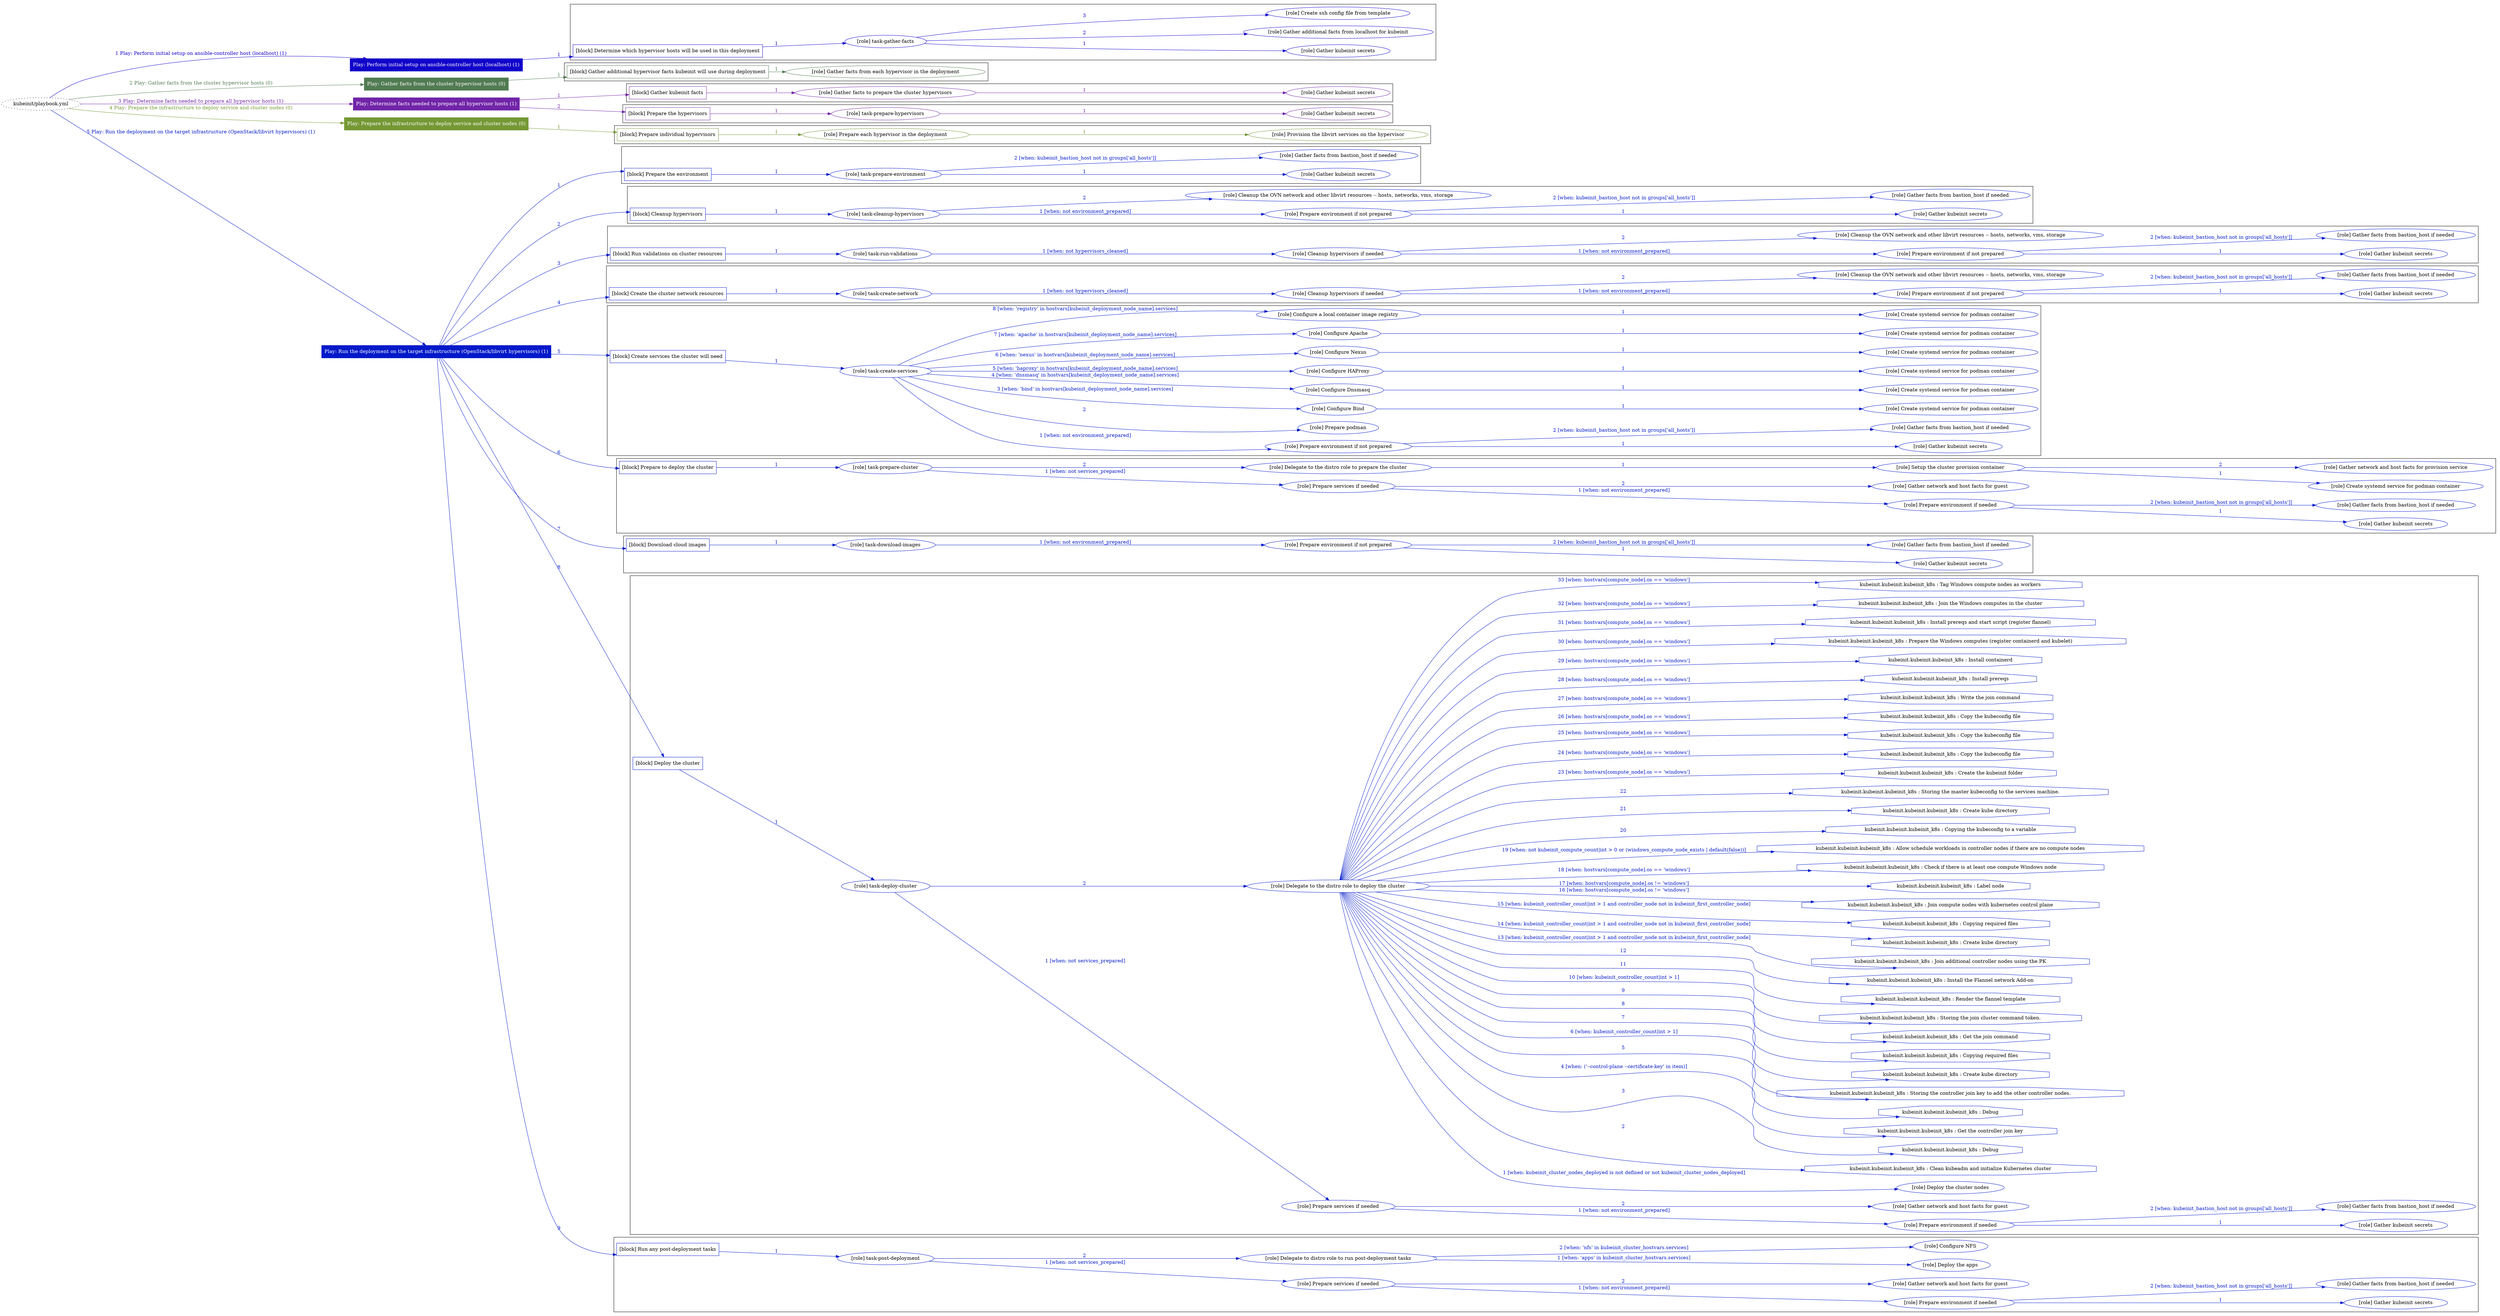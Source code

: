digraph {
	graph [concentrate=true ordering=in rankdir=LR ratio=fill]
	edge [esep=5 sep=10]
	"kubeinit/playbook.yml" [URL="/home/runner/work/kubeinit/kubeinit/kubeinit/playbook.yml" id=playbook_c9ab786f style=dotted]
	"kubeinit/playbook.yml" -> play_e5d59f1e [label="1 Play: Perform initial setup on ansible-controller host (localhost) (1)" color="#1102ca" fontcolor="#1102ca" id=edge_play_e5d59f1e labeltooltip="1 Play: Perform initial setup on ansible-controller host (localhost) (1)" tooltip="1 Play: Perform initial setup on ansible-controller host (localhost) (1)"]
	subgraph "Play: Perform initial setup on ansible-controller host (localhost) (1)" {
		play_e5d59f1e [label="Play: Perform initial setup on ansible-controller host (localhost) (1)" URL="/home/runner/work/kubeinit/kubeinit/kubeinit/playbook.yml" color="#1102ca" fontcolor="#ffffff" id=play_e5d59f1e shape=box style=filled tooltip=localhost]
		play_e5d59f1e -> block_70d83907 [label=1 color="#1102ca" fontcolor="#1102ca" id=edge_block_70d83907 labeltooltip=1 tooltip=1]
		subgraph cluster_block_70d83907 {
			block_70d83907 [label="[block] Determine which hypervisor hosts will be used in this deployment" URL="/home/runner/work/kubeinit/kubeinit/kubeinit/playbook.yml" color="#1102ca" id=block_70d83907 labeltooltip="Determine which hypervisor hosts will be used in this deployment" shape=box tooltip="Determine which hypervisor hosts will be used in this deployment"]
			block_70d83907 -> role_c7ebda59 [label="1 " color="#1102ca" fontcolor="#1102ca" id=edge_role_c7ebda59 labeltooltip="1 " tooltip="1 "]
			subgraph "task-gather-facts" {
				role_c7ebda59 [label="[role] task-gather-facts" URL="/home/runner/work/kubeinit/kubeinit/kubeinit/playbook.yml" color="#1102ca" id=role_c7ebda59 tooltip="task-gather-facts"]
				role_c7ebda59 -> role_99ec28c0 [label="1 " color="#1102ca" fontcolor="#1102ca" id=edge_role_99ec28c0 labeltooltip="1 " tooltip="1 "]
				subgraph "Gather kubeinit secrets" {
					role_99ec28c0 [label="[role] Gather kubeinit secrets" URL="/home/runner/.ansible/collections/ansible_collections/kubeinit/kubeinit/roles/kubeinit_prepare/tasks/build_hypervisors_group.yml" color="#1102ca" id=role_99ec28c0 tooltip="Gather kubeinit secrets"]
				}
				role_c7ebda59 -> role_ec4af9d2 [label="2 " color="#1102ca" fontcolor="#1102ca" id=edge_role_ec4af9d2 labeltooltip="2 " tooltip="2 "]
				subgraph "Gather additional facts from localhost for kubeinit" {
					role_ec4af9d2 [label="[role] Gather additional facts from localhost for kubeinit" URL="/home/runner/.ansible/collections/ansible_collections/kubeinit/kubeinit/roles/kubeinit_prepare/tasks/build_hypervisors_group.yml" color="#1102ca" id=role_ec4af9d2 tooltip="Gather additional facts from localhost for kubeinit"]
				}
				role_c7ebda59 -> role_9aa45957 [label="3 " color="#1102ca" fontcolor="#1102ca" id=edge_role_9aa45957 labeltooltip="3 " tooltip="3 "]
				subgraph "Create ssh config file from template" {
					role_9aa45957 [label="[role] Create ssh config file from template" URL="/home/runner/.ansible/collections/ansible_collections/kubeinit/kubeinit/roles/kubeinit_prepare/tasks/build_hypervisors_group.yml" color="#1102ca" id=role_9aa45957 tooltip="Create ssh config file from template"]
				}
			}
		}
	}
	"kubeinit/playbook.yml" -> play_7349432f [label="2 Play: Gather facts from the cluster hypervisor hosts (0)" color="#517b52" fontcolor="#517b52" id=edge_play_7349432f labeltooltip="2 Play: Gather facts from the cluster hypervisor hosts (0)" tooltip="2 Play: Gather facts from the cluster hypervisor hosts (0)"]
	subgraph "Play: Gather facts from the cluster hypervisor hosts (0)" {
		play_7349432f [label="Play: Gather facts from the cluster hypervisor hosts (0)" URL="/home/runner/work/kubeinit/kubeinit/kubeinit/playbook.yml" color="#517b52" fontcolor="#ffffff" id=play_7349432f shape=box style=filled tooltip="Play: Gather facts from the cluster hypervisor hosts (0)"]
		play_7349432f -> block_10feb436 [label=1 color="#517b52" fontcolor="#517b52" id=edge_block_10feb436 labeltooltip=1 tooltip=1]
		subgraph cluster_block_10feb436 {
			block_10feb436 [label="[block] Gather additional hypervisor facts kubeinit will use during deployment" URL="/home/runner/work/kubeinit/kubeinit/kubeinit/playbook.yml" color="#517b52" id=block_10feb436 labeltooltip="Gather additional hypervisor facts kubeinit will use during deployment" shape=box tooltip="Gather additional hypervisor facts kubeinit will use during deployment"]
			block_10feb436 -> role_37d786c0 [label="1 " color="#517b52" fontcolor="#517b52" id=edge_role_37d786c0 labeltooltip="1 " tooltip="1 "]
			subgraph "Gather facts from each hypervisor in the deployment" {
				role_37d786c0 [label="[role] Gather facts from each hypervisor in the deployment" URL="/home/runner/work/kubeinit/kubeinit/kubeinit/playbook.yml" color="#517b52" id=role_37d786c0 tooltip="Gather facts from each hypervisor in the deployment"]
			}
		}
	}
	"kubeinit/playbook.yml" -> play_96fd54d0 [label="3 Play: Determine facts needed to prepare all hypervisor hosts (1)" color="#7124a8" fontcolor="#7124a8" id=edge_play_96fd54d0 labeltooltip="3 Play: Determine facts needed to prepare all hypervisor hosts (1)" tooltip="3 Play: Determine facts needed to prepare all hypervisor hosts (1)"]
	subgraph "Play: Determine facts needed to prepare all hypervisor hosts (1)" {
		play_96fd54d0 [label="Play: Determine facts needed to prepare all hypervisor hosts (1)" URL="/home/runner/work/kubeinit/kubeinit/kubeinit/playbook.yml" color="#7124a8" fontcolor="#ffffff" id=play_96fd54d0 shape=box style=filled tooltip=localhost]
		play_96fd54d0 -> block_fbb15f28 [label=1 color="#7124a8" fontcolor="#7124a8" id=edge_block_fbb15f28 labeltooltip=1 tooltip=1]
		subgraph cluster_block_fbb15f28 {
			block_fbb15f28 [label="[block] Gather kubeinit facts" URL="/home/runner/work/kubeinit/kubeinit/kubeinit/playbook.yml" color="#7124a8" id=block_fbb15f28 labeltooltip="Gather kubeinit facts" shape=box tooltip="Gather kubeinit facts"]
			block_fbb15f28 -> role_1e0798bc [label="1 " color="#7124a8" fontcolor="#7124a8" id=edge_role_1e0798bc labeltooltip="1 " tooltip="1 "]
			subgraph "Gather facts to prepare the cluster hypervisors" {
				role_1e0798bc [label="[role] Gather facts to prepare the cluster hypervisors" URL="/home/runner/work/kubeinit/kubeinit/kubeinit/playbook.yml" color="#7124a8" id=role_1e0798bc tooltip="Gather facts to prepare the cluster hypervisors"]
				role_1e0798bc -> role_a492aeb0 [label="1 " color="#7124a8" fontcolor="#7124a8" id=edge_role_a492aeb0 labeltooltip="1 " tooltip="1 "]
				subgraph "Gather kubeinit secrets" {
					role_a492aeb0 [label="[role] Gather kubeinit secrets" URL="/home/runner/.ansible/collections/ansible_collections/kubeinit/kubeinit/roles/kubeinit_prepare/tasks/gather_kubeinit_facts.yml" color="#7124a8" id=role_a492aeb0 tooltip="Gather kubeinit secrets"]
				}
			}
		}
		play_96fd54d0 -> block_5791e5a3 [label=2 color="#7124a8" fontcolor="#7124a8" id=edge_block_5791e5a3 labeltooltip=2 tooltip=2]
		subgraph cluster_block_5791e5a3 {
			block_5791e5a3 [label="[block] Prepare the hypervisors" URL="/home/runner/work/kubeinit/kubeinit/kubeinit/playbook.yml" color="#7124a8" id=block_5791e5a3 labeltooltip="Prepare the hypervisors" shape=box tooltip="Prepare the hypervisors"]
			block_5791e5a3 -> role_b9fba686 [label="1 " color="#7124a8" fontcolor="#7124a8" id=edge_role_b9fba686 labeltooltip="1 " tooltip="1 "]
			subgraph "task-prepare-hypervisors" {
				role_b9fba686 [label="[role] task-prepare-hypervisors" URL="/home/runner/work/kubeinit/kubeinit/kubeinit/playbook.yml" color="#7124a8" id=role_b9fba686 tooltip="task-prepare-hypervisors"]
				role_b9fba686 -> role_416d07a9 [label="1 " color="#7124a8" fontcolor="#7124a8" id=edge_role_416d07a9 labeltooltip="1 " tooltip="1 "]
				subgraph "Gather kubeinit secrets" {
					role_416d07a9 [label="[role] Gather kubeinit secrets" URL="/home/runner/.ansible/collections/ansible_collections/kubeinit/kubeinit/roles/kubeinit_prepare/tasks/gather_kubeinit_facts.yml" color="#7124a8" id=role_416d07a9 tooltip="Gather kubeinit secrets"]
				}
			}
		}
	}
	"kubeinit/playbook.yml" -> play_929a1c4c [label="4 Play: Prepare the infrastructure to deploy service and cluster nodes (0)" color="#749834" fontcolor="#749834" id=edge_play_929a1c4c labeltooltip="4 Play: Prepare the infrastructure to deploy service and cluster nodes (0)" tooltip="4 Play: Prepare the infrastructure to deploy service and cluster nodes (0)"]
	subgraph "Play: Prepare the infrastructure to deploy service and cluster nodes (0)" {
		play_929a1c4c [label="Play: Prepare the infrastructure to deploy service and cluster nodes (0)" URL="/home/runner/work/kubeinit/kubeinit/kubeinit/playbook.yml" color="#749834" fontcolor="#ffffff" id=play_929a1c4c shape=box style=filled tooltip="Play: Prepare the infrastructure to deploy service and cluster nodes (0)"]
		play_929a1c4c -> block_10bc3af6 [label=1 color="#749834" fontcolor="#749834" id=edge_block_10bc3af6 labeltooltip=1 tooltip=1]
		subgraph cluster_block_10bc3af6 {
			block_10bc3af6 [label="[block] Prepare individual hypervisors" URL="/home/runner/work/kubeinit/kubeinit/kubeinit/playbook.yml" color="#749834" id=block_10bc3af6 labeltooltip="Prepare individual hypervisors" shape=box tooltip="Prepare individual hypervisors"]
			block_10bc3af6 -> role_34144b2f [label="1 " color="#749834" fontcolor="#749834" id=edge_role_34144b2f labeltooltip="1 " tooltip="1 "]
			subgraph "Prepare each hypervisor in the deployment" {
				role_34144b2f [label="[role] Prepare each hypervisor in the deployment" URL="/home/runner/work/kubeinit/kubeinit/kubeinit/playbook.yml" color="#749834" id=role_34144b2f tooltip="Prepare each hypervisor in the deployment"]
				role_34144b2f -> role_f82ab4da [label="1 " color="#749834" fontcolor="#749834" id=edge_role_f82ab4da labeltooltip="1 " tooltip="1 "]
				subgraph "Provision the libvirt services on the hypervisor" {
					role_f82ab4da [label="[role] Provision the libvirt services on the hypervisor" URL="/home/runner/.ansible/collections/ansible_collections/kubeinit/kubeinit/roles/kubeinit_prepare/tasks/prepare_hypervisor.yml" color="#749834" id=role_f82ab4da tooltip="Provision the libvirt services on the hypervisor"]
				}
			}
		}
	}
	"kubeinit/playbook.yml" -> play_df456c62 [label="5 Play: Run the deployment on the target infrastructure (OpenStack/libvirt hypervisors) (1)" color="#0219ca" fontcolor="#0219ca" id=edge_play_df456c62 labeltooltip="5 Play: Run the deployment on the target infrastructure (OpenStack/libvirt hypervisors) (1)" tooltip="5 Play: Run the deployment on the target infrastructure (OpenStack/libvirt hypervisors) (1)"]
	subgraph "Play: Run the deployment on the target infrastructure (OpenStack/libvirt hypervisors) (1)" {
		play_df456c62 [label="Play: Run the deployment on the target infrastructure (OpenStack/libvirt hypervisors) (1)" URL="/home/runner/work/kubeinit/kubeinit/kubeinit/playbook.yml" color="#0219ca" fontcolor="#ffffff" id=play_df456c62 shape=box style=filled tooltip=localhost]
		play_df456c62 -> block_fbdad298 [label=1 color="#0219ca" fontcolor="#0219ca" id=edge_block_fbdad298 labeltooltip=1 tooltip=1]
		subgraph cluster_block_fbdad298 {
			block_fbdad298 [label="[block] Prepare the environment" URL="/home/runner/work/kubeinit/kubeinit/kubeinit/playbook.yml" color="#0219ca" id=block_fbdad298 labeltooltip="Prepare the environment" shape=box tooltip="Prepare the environment"]
			block_fbdad298 -> role_d03abe03 [label="1 " color="#0219ca" fontcolor="#0219ca" id=edge_role_d03abe03 labeltooltip="1 " tooltip="1 "]
			subgraph "task-prepare-environment" {
				role_d03abe03 [label="[role] task-prepare-environment" URL="/home/runner/work/kubeinit/kubeinit/kubeinit/playbook.yml" color="#0219ca" id=role_d03abe03 tooltip="task-prepare-environment"]
				role_d03abe03 -> role_805756b3 [label="1 " color="#0219ca" fontcolor="#0219ca" id=edge_role_805756b3 labeltooltip="1 " tooltip="1 "]
				subgraph "Gather kubeinit secrets" {
					role_805756b3 [label="[role] Gather kubeinit secrets" URL="/home/runner/.ansible/collections/ansible_collections/kubeinit/kubeinit/roles/kubeinit_prepare/tasks/gather_kubeinit_facts.yml" color="#0219ca" id=role_805756b3 tooltip="Gather kubeinit secrets"]
				}
				role_d03abe03 -> role_87e7e74c [label="2 [when: kubeinit_bastion_host not in groups['all_hosts']]" color="#0219ca" fontcolor="#0219ca" id=edge_role_87e7e74c labeltooltip="2 [when: kubeinit_bastion_host not in groups['all_hosts']]" tooltip="2 [when: kubeinit_bastion_host not in groups['all_hosts']]"]
				subgraph "Gather facts from bastion_host if needed" {
					role_87e7e74c [label="[role] Gather facts from bastion_host if needed" URL="/home/runner/.ansible/collections/ansible_collections/kubeinit/kubeinit/roles/kubeinit_prepare/tasks/main.yml" color="#0219ca" id=role_87e7e74c tooltip="Gather facts from bastion_host if needed"]
				}
			}
		}
		play_df456c62 -> block_b7faf27b [label=2 color="#0219ca" fontcolor="#0219ca" id=edge_block_b7faf27b labeltooltip=2 tooltip=2]
		subgraph cluster_block_b7faf27b {
			block_b7faf27b [label="[block] Cleanup hypervisors" URL="/home/runner/work/kubeinit/kubeinit/kubeinit/playbook.yml" color="#0219ca" id=block_b7faf27b labeltooltip="Cleanup hypervisors" shape=box tooltip="Cleanup hypervisors"]
			block_b7faf27b -> role_1da23d1e [label="1 " color="#0219ca" fontcolor="#0219ca" id=edge_role_1da23d1e labeltooltip="1 " tooltip="1 "]
			subgraph "task-cleanup-hypervisors" {
				role_1da23d1e [label="[role] task-cleanup-hypervisors" URL="/home/runner/work/kubeinit/kubeinit/kubeinit/playbook.yml" color="#0219ca" id=role_1da23d1e tooltip="task-cleanup-hypervisors"]
				role_1da23d1e -> role_43e90c4e [label="1 [when: not environment_prepared]" color="#0219ca" fontcolor="#0219ca" id=edge_role_43e90c4e labeltooltip="1 [when: not environment_prepared]" tooltip="1 [when: not environment_prepared]"]
				subgraph "Prepare environment if not prepared" {
					role_43e90c4e [label="[role] Prepare environment if not prepared" URL="/home/runner/.ansible/collections/ansible_collections/kubeinit/kubeinit/roles/kubeinit_libvirt/tasks/cleanup_hypervisors.yml" color="#0219ca" id=role_43e90c4e tooltip="Prepare environment if not prepared"]
					role_43e90c4e -> role_957fc403 [label="1 " color="#0219ca" fontcolor="#0219ca" id=edge_role_957fc403 labeltooltip="1 " tooltip="1 "]
					subgraph "Gather kubeinit secrets" {
						role_957fc403 [label="[role] Gather kubeinit secrets" URL="/home/runner/.ansible/collections/ansible_collections/kubeinit/kubeinit/roles/kubeinit_prepare/tasks/gather_kubeinit_facts.yml" color="#0219ca" id=role_957fc403 tooltip="Gather kubeinit secrets"]
					}
					role_43e90c4e -> role_d2277524 [label="2 [when: kubeinit_bastion_host not in groups['all_hosts']]" color="#0219ca" fontcolor="#0219ca" id=edge_role_d2277524 labeltooltip="2 [when: kubeinit_bastion_host not in groups['all_hosts']]" tooltip="2 [when: kubeinit_bastion_host not in groups['all_hosts']]"]
					subgraph "Gather facts from bastion_host if needed" {
						role_d2277524 [label="[role] Gather facts from bastion_host if needed" URL="/home/runner/.ansible/collections/ansible_collections/kubeinit/kubeinit/roles/kubeinit_prepare/tasks/main.yml" color="#0219ca" id=role_d2277524 tooltip="Gather facts from bastion_host if needed"]
					}
				}
				role_1da23d1e -> role_7a5298a4 [label="2 " color="#0219ca" fontcolor="#0219ca" id=edge_role_7a5298a4 labeltooltip="2 " tooltip="2 "]
				subgraph "Cleanup the OVN network and other libvirt resources -- hosts, networks, vms, storage" {
					role_7a5298a4 [label="[role] Cleanup the OVN network and other libvirt resources -- hosts, networks, vms, storage" URL="/home/runner/.ansible/collections/ansible_collections/kubeinit/kubeinit/roles/kubeinit_libvirt/tasks/cleanup_hypervisors.yml" color="#0219ca" id=role_7a5298a4 tooltip="Cleanup the OVN network and other libvirt resources -- hosts, networks, vms, storage"]
				}
			}
		}
		play_df456c62 -> block_7c7988ba [label=3 color="#0219ca" fontcolor="#0219ca" id=edge_block_7c7988ba labeltooltip=3 tooltip=3]
		subgraph cluster_block_7c7988ba {
			block_7c7988ba [label="[block] Run validations on cluster resources" URL="/home/runner/work/kubeinit/kubeinit/kubeinit/playbook.yml" color="#0219ca" id=block_7c7988ba labeltooltip="Run validations on cluster resources" shape=box tooltip="Run validations on cluster resources"]
			block_7c7988ba -> role_3f835d7d [label="1 " color="#0219ca" fontcolor="#0219ca" id=edge_role_3f835d7d labeltooltip="1 " tooltip="1 "]
			subgraph "task-run-validations" {
				role_3f835d7d [label="[role] task-run-validations" URL="/home/runner/work/kubeinit/kubeinit/kubeinit/playbook.yml" color="#0219ca" id=role_3f835d7d tooltip="task-run-validations"]
				role_3f835d7d -> role_eefca83c [label="1 [when: not hypervisors_cleaned]" color="#0219ca" fontcolor="#0219ca" id=edge_role_eefca83c labeltooltip="1 [when: not hypervisors_cleaned]" tooltip="1 [when: not hypervisors_cleaned]"]
				subgraph "Cleanup hypervisors if needed" {
					role_eefca83c [label="[role] Cleanup hypervisors if needed" URL="/home/runner/.ansible/collections/ansible_collections/kubeinit/kubeinit/roles/kubeinit_validations/tasks/main.yml" color="#0219ca" id=role_eefca83c tooltip="Cleanup hypervisors if needed"]
					role_eefca83c -> role_fac671b6 [label="1 [when: not environment_prepared]" color="#0219ca" fontcolor="#0219ca" id=edge_role_fac671b6 labeltooltip="1 [when: not environment_prepared]" tooltip="1 [when: not environment_prepared]"]
					subgraph "Prepare environment if not prepared" {
						role_fac671b6 [label="[role] Prepare environment if not prepared" URL="/home/runner/.ansible/collections/ansible_collections/kubeinit/kubeinit/roles/kubeinit_libvirt/tasks/cleanup_hypervisors.yml" color="#0219ca" id=role_fac671b6 tooltip="Prepare environment if not prepared"]
						role_fac671b6 -> role_b1a9a521 [label="1 " color="#0219ca" fontcolor="#0219ca" id=edge_role_b1a9a521 labeltooltip="1 " tooltip="1 "]
						subgraph "Gather kubeinit secrets" {
							role_b1a9a521 [label="[role] Gather kubeinit secrets" URL="/home/runner/.ansible/collections/ansible_collections/kubeinit/kubeinit/roles/kubeinit_prepare/tasks/gather_kubeinit_facts.yml" color="#0219ca" id=role_b1a9a521 tooltip="Gather kubeinit secrets"]
						}
						role_fac671b6 -> role_55afaf01 [label="2 [when: kubeinit_bastion_host not in groups['all_hosts']]" color="#0219ca" fontcolor="#0219ca" id=edge_role_55afaf01 labeltooltip="2 [when: kubeinit_bastion_host not in groups['all_hosts']]" tooltip="2 [when: kubeinit_bastion_host not in groups['all_hosts']]"]
						subgraph "Gather facts from bastion_host if needed" {
							role_55afaf01 [label="[role] Gather facts from bastion_host if needed" URL="/home/runner/.ansible/collections/ansible_collections/kubeinit/kubeinit/roles/kubeinit_prepare/tasks/main.yml" color="#0219ca" id=role_55afaf01 tooltip="Gather facts from bastion_host if needed"]
						}
					}
					role_eefca83c -> role_6472e43c [label="2 " color="#0219ca" fontcolor="#0219ca" id=edge_role_6472e43c labeltooltip="2 " tooltip="2 "]
					subgraph "Cleanup the OVN network and other libvirt resources -- hosts, networks, vms, storage" {
						role_6472e43c [label="[role] Cleanup the OVN network and other libvirt resources -- hosts, networks, vms, storage" URL="/home/runner/.ansible/collections/ansible_collections/kubeinit/kubeinit/roles/kubeinit_libvirt/tasks/cleanup_hypervisors.yml" color="#0219ca" id=role_6472e43c tooltip="Cleanup the OVN network and other libvirt resources -- hosts, networks, vms, storage"]
					}
				}
			}
		}
		play_df456c62 -> block_02b275ee [label=4 color="#0219ca" fontcolor="#0219ca" id=edge_block_02b275ee labeltooltip=4 tooltip=4]
		subgraph cluster_block_02b275ee {
			block_02b275ee [label="[block] Create the cluster network resources" URL="/home/runner/work/kubeinit/kubeinit/kubeinit/playbook.yml" color="#0219ca" id=block_02b275ee labeltooltip="Create the cluster network resources" shape=box tooltip="Create the cluster network resources"]
			block_02b275ee -> role_5f93349d [label="1 " color="#0219ca" fontcolor="#0219ca" id=edge_role_5f93349d labeltooltip="1 " tooltip="1 "]
			subgraph "task-create-network" {
				role_5f93349d [label="[role] task-create-network" URL="/home/runner/work/kubeinit/kubeinit/kubeinit/playbook.yml" color="#0219ca" id=role_5f93349d tooltip="task-create-network"]
				role_5f93349d -> role_6b514d18 [label="1 [when: not hypervisors_cleaned]" color="#0219ca" fontcolor="#0219ca" id=edge_role_6b514d18 labeltooltip="1 [when: not hypervisors_cleaned]" tooltip="1 [when: not hypervisors_cleaned]"]
				subgraph "Cleanup hypervisors if needed" {
					role_6b514d18 [label="[role] Cleanup hypervisors if needed" URL="/home/runner/.ansible/collections/ansible_collections/kubeinit/kubeinit/roles/kubeinit_libvirt/tasks/create_network.yml" color="#0219ca" id=role_6b514d18 tooltip="Cleanup hypervisors if needed"]
					role_6b514d18 -> role_2242ea83 [label="1 [when: not environment_prepared]" color="#0219ca" fontcolor="#0219ca" id=edge_role_2242ea83 labeltooltip="1 [when: not environment_prepared]" tooltip="1 [when: not environment_prepared]"]
					subgraph "Prepare environment if not prepared" {
						role_2242ea83 [label="[role] Prepare environment if not prepared" URL="/home/runner/.ansible/collections/ansible_collections/kubeinit/kubeinit/roles/kubeinit_libvirt/tasks/cleanup_hypervisors.yml" color="#0219ca" id=role_2242ea83 tooltip="Prepare environment if not prepared"]
						role_2242ea83 -> role_0f23b662 [label="1 " color="#0219ca" fontcolor="#0219ca" id=edge_role_0f23b662 labeltooltip="1 " tooltip="1 "]
						subgraph "Gather kubeinit secrets" {
							role_0f23b662 [label="[role] Gather kubeinit secrets" URL="/home/runner/.ansible/collections/ansible_collections/kubeinit/kubeinit/roles/kubeinit_prepare/tasks/gather_kubeinit_facts.yml" color="#0219ca" id=role_0f23b662 tooltip="Gather kubeinit secrets"]
						}
						role_2242ea83 -> role_71cd1615 [label="2 [when: kubeinit_bastion_host not in groups['all_hosts']]" color="#0219ca" fontcolor="#0219ca" id=edge_role_71cd1615 labeltooltip="2 [when: kubeinit_bastion_host not in groups['all_hosts']]" tooltip="2 [when: kubeinit_bastion_host not in groups['all_hosts']]"]
						subgraph "Gather facts from bastion_host if needed" {
							role_71cd1615 [label="[role] Gather facts from bastion_host if needed" URL="/home/runner/.ansible/collections/ansible_collections/kubeinit/kubeinit/roles/kubeinit_prepare/tasks/main.yml" color="#0219ca" id=role_71cd1615 tooltip="Gather facts from bastion_host if needed"]
						}
					}
					role_6b514d18 -> role_7a276b17 [label="2 " color="#0219ca" fontcolor="#0219ca" id=edge_role_7a276b17 labeltooltip="2 " tooltip="2 "]
					subgraph "Cleanup the OVN network and other libvirt resources -- hosts, networks, vms, storage" {
						role_7a276b17 [label="[role] Cleanup the OVN network and other libvirt resources -- hosts, networks, vms, storage" URL="/home/runner/.ansible/collections/ansible_collections/kubeinit/kubeinit/roles/kubeinit_libvirt/tasks/cleanup_hypervisors.yml" color="#0219ca" id=role_7a276b17 tooltip="Cleanup the OVN network and other libvirt resources -- hosts, networks, vms, storage"]
					}
				}
			}
		}
		play_df456c62 -> block_84fecc2c [label=5 color="#0219ca" fontcolor="#0219ca" id=edge_block_84fecc2c labeltooltip=5 tooltip=5]
		subgraph cluster_block_84fecc2c {
			block_84fecc2c [label="[block] Create services the cluster will need" URL="/home/runner/work/kubeinit/kubeinit/kubeinit/playbook.yml" color="#0219ca" id=block_84fecc2c labeltooltip="Create services the cluster will need" shape=box tooltip="Create services the cluster will need"]
			block_84fecc2c -> role_2be72401 [label="1 " color="#0219ca" fontcolor="#0219ca" id=edge_role_2be72401 labeltooltip="1 " tooltip="1 "]
			subgraph "task-create-services" {
				role_2be72401 [label="[role] task-create-services" URL="/home/runner/work/kubeinit/kubeinit/kubeinit/playbook.yml" color="#0219ca" id=role_2be72401 tooltip="task-create-services"]
				role_2be72401 -> role_9a30e28d [label="1 [when: not environment_prepared]" color="#0219ca" fontcolor="#0219ca" id=edge_role_9a30e28d labeltooltip="1 [when: not environment_prepared]" tooltip="1 [when: not environment_prepared]"]
				subgraph "Prepare environment if not prepared" {
					role_9a30e28d [label="[role] Prepare environment if not prepared" URL="/home/runner/.ansible/collections/ansible_collections/kubeinit/kubeinit/roles/kubeinit_services/tasks/main.yml" color="#0219ca" id=role_9a30e28d tooltip="Prepare environment if not prepared"]
					role_9a30e28d -> role_f96ea8f7 [label="1 " color="#0219ca" fontcolor="#0219ca" id=edge_role_f96ea8f7 labeltooltip="1 " tooltip="1 "]
					subgraph "Gather kubeinit secrets" {
						role_f96ea8f7 [label="[role] Gather kubeinit secrets" URL="/home/runner/.ansible/collections/ansible_collections/kubeinit/kubeinit/roles/kubeinit_prepare/tasks/gather_kubeinit_facts.yml" color="#0219ca" id=role_f96ea8f7 tooltip="Gather kubeinit secrets"]
					}
					role_9a30e28d -> role_dc647856 [label="2 [when: kubeinit_bastion_host not in groups['all_hosts']]" color="#0219ca" fontcolor="#0219ca" id=edge_role_dc647856 labeltooltip="2 [when: kubeinit_bastion_host not in groups['all_hosts']]" tooltip="2 [when: kubeinit_bastion_host not in groups['all_hosts']]"]
					subgraph "Gather facts from bastion_host if needed" {
						role_dc647856 [label="[role] Gather facts from bastion_host if needed" URL="/home/runner/.ansible/collections/ansible_collections/kubeinit/kubeinit/roles/kubeinit_prepare/tasks/main.yml" color="#0219ca" id=role_dc647856 tooltip="Gather facts from bastion_host if needed"]
					}
				}
				role_2be72401 -> role_42bc566b [label="2 " color="#0219ca" fontcolor="#0219ca" id=edge_role_42bc566b labeltooltip="2 " tooltip="2 "]
				subgraph "Prepare podman" {
					role_42bc566b [label="[role] Prepare podman" URL="/home/runner/.ansible/collections/ansible_collections/kubeinit/kubeinit/roles/kubeinit_services/tasks/00_create_service_pod.yml" color="#0219ca" id=role_42bc566b tooltip="Prepare podman"]
				}
				role_2be72401 -> role_06a2227d [label="3 [when: 'bind' in hostvars[kubeinit_deployment_node_name].services]" color="#0219ca" fontcolor="#0219ca" id=edge_role_06a2227d labeltooltip="3 [when: 'bind' in hostvars[kubeinit_deployment_node_name].services]" tooltip="3 [when: 'bind' in hostvars[kubeinit_deployment_node_name].services]"]
				subgraph "Configure Bind" {
					role_06a2227d [label="[role] Configure Bind" URL="/home/runner/.ansible/collections/ansible_collections/kubeinit/kubeinit/roles/kubeinit_services/tasks/start_services_containers.yml" color="#0219ca" id=role_06a2227d tooltip="Configure Bind"]
					role_06a2227d -> role_187beffb [label="1 " color="#0219ca" fontcolor="#0219ca" id=edge_role_187beffb labeltooltip="1 " tooltip="1 "]
					subgraph "Create systemd service for podman container" {
						role_187beffb [label="[role] Create systemd service for podman container" URL="/home/runner/.ansible/collections/ansible_collections/kubeinit/kubeinit/roles/kubeinit_bind/tasks/main.yml" color="#0219ca" id=role_187beffb tooltip="Create systemd service for podman container"]
					}
				}
				role_2be72401 -> role_3860022f [label="4 [when: 'dnsmasq' in hostvars[kubeinit_deployment_node_name].services]" color="#0219ca" fontcolor="#0219ca" id=edge_role_3860022f labeltooltip="4 [when: 'dnsmasq' in hostvars[kubeinit_deployment_node_name].services]" tooltip="4 [when: 'dnsmasq' in hostvars[kubeinit_deployment_node_name].services]"]
				subgraph "Configure Dnsmasq" {
					role_3860022f [label="[role] Configure Dnsmasq" URL="/home/runner/.ansible/collections/ansible_collections/kubeinit/kubeinit/roles/kubeinit_services/tasks/start_services_containers.yml" color="#0219ca" id=role_3860022f tooltip="Configure Dnsmasq"]
					role_3860022f -> role_edf008bf [label="1 " color="#0219ca" fontcolor="#0219ca" id=edge_role_edf008bf labeltooltip="1 " tooltip="1 "]
					subgraph "Create systemd service for podman container" {
						role_edf008bf [label="[role] Create systemd service for podman container" URL="/home/runner/.ansible/collections/ansible_collections/kubeinit/kubeinit/roles/kubeinit_dnsmasq/tasks/main.yml" color="#0219ca" id=role_edf008bf tooltip="Create systemd service for podman container"]
					}
				}
				role_2be72401 -> role_7b5285d0 [label="5 [when: 'haproxy' in hostvars[kubeinit_deployment_node_name].services]" color="#0219ca" fontcolor="#0219ca" id=edge_role_7b5285d0 labeltooltip="5 [when: 'haproxy' in hostvars[kubeinit_deployment_node_name].services]" tooltip="5 [when: 'haproxy' in hostvars[kubeinit_deployment_node_name].services]"]
				subgraph "Configure HAProxy" {
					role_7b5285d0 [label="[role] Configure HAProxy" URL="/home/runner/.ansible/collections/ansible_collections/kubeinit/kubeinit/roles/kubeinit_services/tasks/start_services_containers.yml" color="#0219ca" id=role_7b5285d0 tooltip="Configure HAProxy"]
					role_7b5285d0 -> role_9142ed28 [label="1 " color="#0219ca" fontcolor="#0219ca" id=edge_role_9142ed28 labeltooltip="1 " tooltip="1 "]
					subgraph "Create systemd service for podman container" {
						role_9142ed28 [label="[role] Create systemd service for podman container" URL="/home/runner/.ansible/collections/ansible_collections/kubeinit/kubeinit/roles/kubeinit_haproxy/tasks/main.yml" color="#0219ca" id=role_9142ed28 tooltip="Create systemd service for podman container"]
					}
				}
				role_2be72401 -> role_3225fde8 [label="6 [when: 'nexus' in hostvars[kubeinit_deployment_node_name].services]" color="#0219ca" fontcolor="#0219ca" id=edge_role_3225fde8 labeltooltip="6 [when: 'nexus' in hostvars[kubeinit_deployment_node_name].services]" tooltip="6 [when: 'nexus' in hostvars[kubeinit_deployment_node_name].services]"]
				subgraph "Configure Nexus" {
					role_3225fde8 [label="[role] Configure Nexus" URL="/home/runner/.ansible/collections/ansible_collections/kubeinit/kubeinit/roles/kubeinit_services/tasks/start_services_containers.yml" color="#0219ca" id=role_3225fde8 tooltip="Configure Nexus"]
					role_3225fde8 -> role_17e2b9c3 [label="1 " color="#0219ca" fontcolor="#0219ca" id=edge_role_17e2b9c3 labeltooltip="1 " tooltip="1 "]
					subgraph "Create systemd service for podman container" {
						role_17e2b9c3 [label="[role] Create systemd service for podman container" URL="/home/runner/.ansible/collections/ansible_collections/kubeinit/kubeinit/roles/kubeinit_nexus/tasks/main.yml" color="#0219ca" id=role_17e2b9c3 tooltip="Create systemd service for podman container"]
					}
				}
				role_2be72401 -> role_eea55607 [label="7 [when: 'apache' in hostvars[kubeinit_deployment_node_name].services]" color="#0219ca" fontcolor="#0219ca" id=edge_role_eea55607 labeltooltip="7 [when: 'apache' in hostvars[kubeinit_deployment_node_name].services]" tooltip="7 [when: 'apache' in hostvars[kubeinit_deployment_node_name].services]"]
				subgraph "Configure Apache" {
					role_eea55607 [label="[role] Configure Apache" URL="/home/runner/.ansible/collections/ansible_collections/kubeinit/kubeinit/roles/kubeinit_services/tasks/start_services_containers.yml" color="#0219ca" id=role_eea55607 tooltip="Configure Apache"]
					role_eea55607 -> role_65e13774 [label="1 " color="#0219ca" fontcolor="#0219ca" id=edge_role_65e13774 labeltooltip="1 " tooltip="1 "]
					subgraph "Create systemd service for podman container" {
						role_65e13774 [label="[role] Create systemd service for podman container" URL="/home/runner/.ansible/collections/ansible_collections/kubeinit/kubeinit/roles/kubeinit_apache/tasks/main.yml" color="#0219ca" id=role_65e13774 tooltip="Create systemd service for podman container"]
					}
				}
				role_2be72401 -> role_0ffc5b45 [label="8 [when: 'registry' in hostvars[kubeinit_deployment_node_name].services]" color="#0219ca" fontcolor="#0219ca" id=edge_role_0ffc5b45 labeltooltip="8 [when: 'registry' in hostvars[kubeinit_deployment_node_name].services]" tooltip="8 [when: 'registry' in hostvars[kubeinit_deployment_node_name].services]"]
				subgraph "Configure a local container image registry" {
					role_0ffc5b45 [label="[role] Configure a local container image registry" URL="/home/runner/.ansible/collections/ansible_collections/kubeinit/kubeinit/roles/kubeinit_services/tasks/start_services_containers.yml" color="#0219ca" id=role_0ffc5b45 tooltip="Configure a local container image registry"]
					role_0ffc5b45 -> role_93748973 [label="1 " color="#0219ca" fontcolor="#0219ca" id=edge_role_93748973 labeltooltip="1 " tooltip="1 "]
					subgraph "Create systemd service for podman container" {
						role_93748973 [label="[role] Create systemd service for podman container" URL="/home/runner/.ansible/collections/ansible_collections/kubeinit/kubeinit/roles/kubeinit_registry/tasks/main.yml" color="#0219ca" id=role_93748973 tooltip="Create systemd service for podman container"]
					}
				}
			}
		}
		play_df456c62 -> block_4e0e408c [label=6 color="#0219ca" fontcolor="#0219ca" id=edge_block_4e0e408c labeltooltip=6 tooltip=6]
		subgraph cluster_block_4e0e408c {
			block_4e0e408c [label="[block] Prepare to deploy the cluster" URL="/home/runner/work/kubeinit/kubeinit/kubeinit/playbook.yml" color="#0219ca" id=block_4e0e408c labeltooltip="Prepare to deploy the cluster" shape=box tooltip="Prepare to deploy the cluster"]
			block_4e0e408c -> role_62fe9e6b [label="1 " color="#0219ca" fontcolor="#0219ca" id=edge_role_62fe9e6b labeltooltip="1 " tooltip="1 "]
			subgraph "task-prepare-cluster" {
				role_62fe9e6b [label="[role] task-prepare-cluster" URL="/home/runner/work/kubeinit/kubeinit/kubeinit/playbook.yml" color="#0219ca" id=role_62fe9e6b tooltip="task-prepare-cluster"]
				role_62fe9e6b -> role_5d04d9be [label="1 [when: not services_prepared]" color="#0219ca" fontcolor="#0219ca" id=edge_role_5d04d9be labeltooltip="1 [when: not services_prepared]" tooltip="1 [when: not services_prepared]"]
				subgraph "Prepare services if needed" {
					role_5d04d9be [label="[role] Prepare services if needed" URL="/home/runner/.ansible/collections/ansible_collections/kubeinit/kubeinit/roles/kubeinit_prepare/tasks/prepare_cluster.yml" color="#0219ca" id=role_5d04d9be tooltip="Prepare services if needed"]
					role_5d04d9be -> role_bc58614d [label="1 [when: not environment_prepared]" color="#0219ca" fontcolor="#0219ca" id=edge_role_bc58614d labeltooltip="1 [when: not environment_prepared]" tooltip="1 [when: not environment_prepared]"]
					subgraph "Prepare environment if needed" {
						role_bc58614d [label="[role] Prepare environment if needed" URL="/home/runner/.ansible/collections/ansible_collections/kubeinit/kubeinit/roles/kubeinit_services/tasks/prepare_services.yml" color="#0219ca" id=role_bc58614d tooltip="Prepare environment if needed"]
						role_bc58614d -> role_56d55e37 [label="1 " color="#0219ca" fontcolor="#0219ca" id=edge_role_56d55e37 labeltooltip="1 " tooltip="1 "]
						subgraph "Gather kubeinit secrets" {
							role_56d55e37 [label="[role] Gather kubeinit secrets" URL="/home/runner/.ansible/collections/ansible_collections/kubeinit/kubeinit/roles/kubeinit_prepare/tasks/gather_kubeinit_facts.yml" color="#0219ca" id=role_56d55e37 tooltip="Gather kubeinit secrets"]
						}
						role_bc58614d -> role_7ec32a51 [label="2 [when: kubeinit_bastion_host not in groups['all_hosts']]" color="#0219ca" fontcolor="#0219ca" id=edge_role_7ec32a51 labeltooltip="2 [when: kubeinit_bastion_host not in groups['all_hosts']]" tooltip="2 [when: kubeinit_bastion_host not in groups['all_hosts']]"]
						subgraph "Gather facts from bastion_host if needed" {
							role_7ec32a51 [label="[role] Gather facts from bastion_host if needed" URL="/home/runner/.ansible/collections/ansible_collections/kubeinit/kubeinit/roles/kubeinit_prepare/tasks/main.yml" color="#0219ca" id=role_7ec32a51 tooltip="Gather facts from bastion_host if needed"]
						}
					}
					role_5d04d9be -> role_cbd4fa28 [label="2 " color="#0219ca" fontcolor="#0219ca" id=edge_role_cbd4fa28 labeltooltip="2 " tooltip="2 "]
					subgraph "Gather network and host facts for guest" {
						role_cbd4fa28 [label="[role] Gather network and host facts for guest" URL="/home/runner/.ansible/collections/ansible_collections/kubeinit/kubeinit/roles/kubeinit_services/tasks/prepare_services.yml" color="#0219ca" id=role_cbd4fa28 tooltip="Gather network and host facts for guest"]
					}
				}
				role_62fe9e6b -> role_fea06c89 [label="2 " color="#0219ca" fontcolor="#0219ca" id=edge_role_fea06c89 labeltooltip="2 " tooltip="2 "]
				subgraph "Delegate to the distro role to prepare the cluster" {
					role_fea06c89 [label="[role] Delegate to the distro role to prepare the cluster" URL="/home/runner/.ansible/collections/ansible_collections/kubeinit/kubeinit/roles/kubeinit_prepare/tasks/prepare_cluster.yml" color="#0219ca" id=role_fea06c89 tooltip="Delegate to the distro role to prepare the cluster"]
					role_fea06c89 -> role_96a6d7e6 [label="1 " color="#0219ca" fontcolor="#0219ca" id=edge_role_96a6d7e6 labeltooltip="1 " tooltip="1 "]
					subgraph "Setup the cluster provision container" {
						role_96a6d7e6 [label="[role] Setup the cluster provision container" URL="/home/runner/.ansible/collections/ansible_collections/kubeinit/kubeinit/roles/kubeinit_k8s/tasks/prepare_cluster.yml" color="#0219ca" id=role_96a6d7e6 tooltip="Setup the cluster provision container"]
						role_96a6d7e6 -> role_102988b6 [label="1 " color="#0219ca" fontcolor="#0219ca" id=edge_role_102988b6 labeltooltip="1 " tooltip="1 "]
						subgraph "Create systemd service for podman container" {
							role_102988b6 [label="[role] Create systemd service for podman container" URL="/home/runner/.ansible/collections/ansible_collections/kubeinit/kubeinit/roles/kubeinit_services/tasks/create_provision_container.yml" color="#0219ca" id=role_102988b6 tooltip="Create systemd service for podman container"]
						}
						role_96a6d7e6 -> role_31153758 [label="2 " color="#0219ca" fontcolor="#0219ca" id=edge_role_31153758 labeltooltip="2 " tooltip="2 "]
						subgraph "Gather network and host facts for provision service" {
							role_31153758 [label="[role] Gather network and host facts for provision service" URL="/home/runner/.ansible/collections/ansible_collections/kubeinit/kubeinit/roles/kubeinit_services/tasks/create_provision_container.yml" color="#0219ca" id=role_31153758 tooltip="Gather network and host facts for provision service"]
						}
					}
				}
			}
		}
		play_df456c62 -> block_c189d62d [label=7 color="#0219ca" fontcolor="#0219ca" id=edge_block_c189d62d labeltooltip=7 tooltip=7]
		subgraph cluster_block_c189d62d {
			block_c189d62d [label="[block] Download cloud images" URL="/home/runner/work/kubeinit/kubeinit/kubeinit/playbook.yml" color="#0219ca" id=block_c189d62d labeltooltip="Download cloud images" shape=box tooltip="Download cloud images"]
			block_c189d62d -> role_452618e3 [label="1 " color="#0219ca" fontcolor="#0219ca" id=edge_role_452618e3 labeltooltip="1 " tooltip="1 "]
			subgraph "task-download-images" {
				role_452618e3 [label="[role] task-download-images" URL="/home/runner/work/kubeinit/kubeinit/kubeinit/playbook.yml" color="#0219ca" id=role_452618e3 tooltip="task-download-images"]
				role_452618e3 -> role_d5479e00 [label="1 [when: not environment_prepared]" color="#0219ca" fontcolor="#0219ca" id=edge_role_d5479e00 labeltooltip="1 [when: not environment_prepared]" tooltip="1 [when: not environment_prepared]"]
				subgraph "Prepare environment if not prepared" {
					role_d5479e00 [label="[role] Prepare environment if not prepared" URL="/home/runner/.ansible/collections/ansible_collections/kubeinit/kubeinit/roles/kubeinit_libvirt/tasks/download_cloud_images.yml" color="#0219ca" id=role_d5479e00 tooltip="Prepare environment if not prepared"]
					role_d5479e00 -> role_46f4b6d0 [label="1 " color="#0219ca" fontcolor="#0219ca" id=edge_role_46f4b6d0 labeltooltip="1 " tooltip="1 "]
					subgraph "Gather kubeinit secrets" {
						role_46f4b6d0 [label="[role] Gather kubeinit secrets" URL="/home/runner/.ansible/collections/ansible_collections/kubeinit/kubeinit/roles/kubeinit_prepare/tasks/gather_kubeinit_facts.yml" color="#0219ca" id=role_46f4b6d0 tooltip="Gather kubeinit secrets"]
					}
					role_d5479e00 -> role_0b12e27f [label="2 [when: kubeinit_bastion_host not in groups['all_hosts']]" color="#0219ca" fontcolor="#0219ca" id=edge_role_0b12e27f labeltooltip="2 [when: kubeinit_bastion_host not in groups['all_hosts']]" tooltip="2 [when: kubeinit_bastion_host not in groups['all_hosts']]"]
					subgraph "Gather facts from bastion_host if needed" {
						role_0b12e27f [label="[role] Gather facts from bastion_host if needed" URL="/home/runner/.ansible/collections/ansible_collections/kubeinit/kubeinit/roles/kubeinit_prepare/tasks/main.yml" color="#0219ca" id=role_0b12e27f tooltip="Gather facts from bastion_host if needed"]
					}
				}
			}
		}
		play_df456c62 -> block_2fe0ad52 [label=8 color="#0219ca" fontcolor="#0219ca" id=edge_block_2fe0ad52 labeltooltip=8 tooltip=8]
		subgraph cluster_block_2fe0ad52 {
			block_2fe0ad52 [label="[block] Deploy the cluster" URL="/home/runner/work/kubeinit/kubeinit/kubeinit/playbook.yml" color="#0219ca" id=block_2fe0ad52 labeltooltip="Deploy the cluster" shape=box tooltip="Deploy the cluster"]
			block_2fe0ad52 -> role_8d933314 [label="1 " color="#0219ca" fontcolor="#0219ca" id=edge_role_8d933314 labeltooltip="1 " tooltip="1 "]
			subgraph "task-deploy-cluster" {
				role_8d933314 [label="[role] task-deploy-cluster" URL="/home/runner/work/kubeinit/kubeinit/kubeinit/playbook.yml" color="#0219ca" id=role_8d933314 tooltip="task-deploy-cluster"]
				role_8d933314 -> role_48fbd65c [label="1 [when: not services_prepared]" color="#0219ca" fontcolor="#0219ca" id=edge_role_48fbd65c labeltooltip="1 [when: not services_prepared]" tooltip="1 [when: not services_prepared]"]
				subgraph "Prepare services if needed" {
					role_48fbd65c [label="[role] Prepare services if needed" URL="/home/runner/.ansible/collections/ansible_collections/kubeinit/kubeinit/roles/kubeinit_prepare/tasks/deploy_cluster.yml" color="#0219ca" id=role_48fbd65c tooltip="Prepare services if needed"]
					role_48fbd65c -> role_9ebf59b3 [label="1 [when: not environment_prepared]" color="#0219ca" fontcolor="#0219ca" id=edge_role_9ebf59b3 labeltooltip="1 [when: not environment_prepared]" tooltip="1 [when: not environment_prepared]"]
					subgraph "Prepare environment if needed" {
						role_9ebf59b3 [label="[role] Prepare environment if needed" URL="/home/runner/.ansible/collections/ansible_collections/kubeinit/kubeinit/roles/kubeinit_services/tasks/prepare_services.yml" color="#0219ca" id=role_9ebf59b3 tooltip="Prepare environment if needed"]
						role_9ebf59b3 -> role_6be49363 [label="1 " color="#0219ca" fontcolor="#0219ca" id=edge_role_6be49363 labeltooltip="1 " tooltip="1 "]
						subgraph "Gather kubeinit secrets" {
							role_6be49363 [label="[role] Gather kubeinit secrets" URL="/home/runner/.ansible/collections/ansible_collections/kubeinit/kubeinit/roles/kubeinit_prepare/tasks/gather_kubeinit_facts.yml" color="#0219ca" id=role_6be49363 tooltip="Gather kubeinit secrets"]
						}
						role_9ebf59b3 -> role_07037541 [label="2 [when: kubeinit_bastion_host not in groups['all_hosts']]" color="#0219ca" fontcolor="#0219ca" id=edge_role_07037541 labeltooltip="2 [when: kubeinit_bastion_host not in groups['all_hosts']]" tooltip="2 [when: kubeinit_bastion_host not in groups['all_hosts']]"]
						subgraph "Gather facts from bastion_host if needed" {
							role_07037541 [label="[role] Gather facts from bastion_host if needed" URL="/home/runner/.ansible/collections/ansible_collections/kubeinit/kubeinit/roles/kubeinit_prepare/tasks/main.yml" color="#0219ca" id=role_07037541 tooltip="Gather facts from bastion_host if needed"]
						}
					}
					role_48fbd65c -> role_f55e0d1c [label="2 " color="#0219ca" fontcolor="#0219ca" id=edge_role_f55e0d1c labeltooltip="2 " tooltip="2 "]
					subgraph "Gather network and host facts for guest" {
						role_f55e0d1c [label="[role] Gather network and host facts for guest" URL="/home/runner/.ansible/collections/ansible_collections/kubeinit/kubeinit/roles/kubeinit_services/tasks/prepare_services.yml" color="#0219ca" id=role_f55e0d1c tooltip="Gather network and host facts for guest"]
					}
				}
				role_8d933314 -> role_c59b8575 [label="2 " color="#0219ca" fontcolor="#0219ca" id=edge_role_c59b8575 labeltooltip="2 " tooltip="2 "]
				subgraph "Delegate to the distro role to deploy the cluster" {
					role_c59b8575 [label="[role] Delegate to the distro role to deploy the cluster" URL="/home/runner/.ansible/collections/ansible_collections/kubeinit/kubeinit/roles/kubeinit_prepare/tasks/deploy_cluster.yml" color="#0219ca" id=role_c59b8575 tooltip="Delegate to the distro role to deploy the cluster"]
					role_c59b8575 -> role_900aac9d [label="1 [when: kubeinit_cluster_nodes_deployed is not defined or not kubeinit_cluster_nodes_deployed]" color="#0219ca" fontcolor="#0219ca" id=edge_role_900aac9d labeltooltip="1 [when: kubeinit_cluster_nodes_deployed is not defined or not kubeinit_cluster_nodes_deployed]" tooltip="1 [when: kubeinit_cluster_nodes_deployed is not defined or not kubeinit_cluster_nodes_deployed]"]
					subgraph "Deploy the cluster nodes" {
						role_900aac9d [label="[role] Deploy the cluster nodes" URL="/home/runner/.ansible/collections/ansible_collections/kubeinit/kubeinit/roles/kubeinit_k8s/tasks/main.yml" color="#0219ca" id=role_900aac9d tooltip="Deploy the cluster nodes"]
					}
					task_768e4b32 [label="kubeinit.kubeinit.kubeinit_k8s : Clean kubeadm and initialize Kubernetes cluster" URL="/home/runner/.ansible/collections/ansible_collections/kubeinit/kubeinit/roles/kubeinit_k8s/tasks/main.yml" color="#0219ca" id=task_768e4b32 shape=octagon tooltip="kubeinit.kubeinit.kubeinit_k8s : Clean kubeadm and initialize Kubernetes cluster"]
					role_c59b8575 -> task_768e4b32 [label="2 " color="#0219ca" fontcolor="#0219ca" id=edge_task_768e4b32 labeltooltip="2 " tooltip="2 "]
					task_dfde6eee [label="kubeinit.kubeinit.kubeinit_k8s : Debug" URL="/home/runner/.ansible/collections/ansible_collections/kubeinit/kubeinit/roles/kubeinit_k8s/tasks/main.yml" color="#0219ca" id=task_dfde6eee shape=octagon tooltip="kubeinit.kubeinit.kubeinit_k8s : Debug"]
					role_c59b8575 -> task_dfde6eee [label="3 " color="#0219ca" fontcolor="#0219ca" id=edge_task_dfde6eee labeltooltip="3 " tooltip="3 "]
					task_3b42e388 [label="kubeinit.kubeinit.kubeinit_k8s : Get the controller join key" URL="/home/runner/.ansible/collections/ansible_collections/kubeinit/kubeinit/roles/kubeinit_k8s/tasks/main.yml" color="#0219ca" id=task_3b42e388 shape=octagon tooltip="kubeinit.kubeinit.kubeinit_k8s : Get the controller join key"]
					role_c59b8575 -> task_3b42e388 [label="4 [when: ('--control-plane --certificate-key' in item)]" color="#0219ca" fontcolor="#0219ca" id=edge_task_3b42e388 labeltooltip="4 [when: ('--control-plane --certificate-key' in item)]" tooltip="4 [when: ('--control-plane --certificate-key' in item)]"]
					task_6cc4cd03 [label="kubeinit.kubeinit.kubeinit_k8s : Debug" URL="/home/runner/.ansible/collections/ansible_collections/kubeinit/kubeinit/roles/kubeinit_k8s/tasks/main.yml" color="#0219ca" id=task_6cc4cd03 shape=octagon tooltip="kubeinit.kubeinit.kubeinit_k8s : Debug"]
					role_c59b8575 -> task_6cc4cd03 [label="5 " color="#0219ca" fontcolor="#0219ca" id=edge_task_6cc4cd03 labeltooltip="5 " tooltip="5 "]
					task_50e74698 [label="kubeinit.kubeinit.kubeinit_k8s : Storing the controller join key to add the other controller nodes." URL="/home/runner/.ansible/collections/ansible_collections/kubeinit/kubeinit/roles/kubeinit_k8s/tasks/main.yml" color="#0219ca" id=task_50e74698 shape=octagon tooltip="kubeinit.kubeinit.kubeinit_k8s : Storing the controller join key to add the other controller nodes."]
					role_c59b8575 -> task_50e74698 [label="6 [when: kubeinit_controller_count|int > 1]" color="#0219ca" fontcolor="#0219ca" id=edge_task_50e74698 labeltooltip="6 [when: kubeinit_controller_count|int > 1]" tooltip="6 [when: kubeinit_controller_count|int > 1]"]
					task_36ee1d45 [label="kubeinit.kubeinit.kubeinit_k8s : Create kube directory" URL="/home/runner/.ansible/collections/ansible_collections/kubeinit/kubeinit/roles/kubeinit_k8s/tasks/main.yml" color="#0219ca" id=task_36ee1d45 shape=octagon tooltip="kubeinit.kubeinit.kubeinit_k8s : Create kube directory"]
					role_c59b8575 -> task_36ee1d45 [label="7 " color="#0219ca" fontcolor="#0219ca" id=edge_task_36ee1d45 labeltooltip="7 " tooltip="7 "]
					task_bdb862bb [label="kubeinit.kubeinit.kubeinit_k8s : Copying required files" URL="/home/runner/.ansible/collections/ansible_collections/kubeinit/kubeinit/roles/kubeinit_k8s/tasks/main.yml" color="#0219ca" id=task_bdb862bb shape=octagon tooltip="kubeinit.kubeinit.kubeinit_k8s : Copying required files"]
					role_c59b8575 -> task_bdb862bb [label="8 " color="#0219ca" fontcolor="#0219ca" id=edge_task_bdb862bb labeltooltip="8 " tooltip="8 "]
					task_85454315 [label="kubeinit.kubeinit.kubeinit_k8s : Get the join command" URL="/home/runner/.ansible/collections/ansible_collections/kubeinit/kubeinit/roles/kubeinit_k8s/tasks/main.yml" color="#0219ca" id=task_85454315 shape=octagon tooltip="kubeinit.kubeinit.kubeinit_k8s : Get the join command"]
					role_c59b8575 -> task_85454315 [label="9 " color="#0219ca" fontcolor="#0219ca" id=edge_task_85454315 labeltooltip="9 " tooltip="9 "]
					task_70466b42 [label="kubeinit.kubeinit.kubeinit_k8s : Storing the join cluster command token." URL="/home/runner/.ansible/collections/ansible_collections/kubeinit/kubeinit/roles/kubeinit_k8s/tasks/main.yml" color="#0219ca" id=task_70466b42 shape=octagon tooltip="kubeinit.kubeinit.kubeinit_k8s : Storing the join cluster command token."]
					role_c59b8575 -> task_70466b42 [label="10 [when: kubeinit_controller_count|int > 1]" color="#0219ca" fontcolor="#0219ca" id=edge_task_70466b42 labeltooltip="10 [when: kubeinit_controller_count|int > 1]" tooltip="10 [when: kubeinit_controller_count|int > 1]"]
					task_fdfa87ca [label="kubeinit.kubeinit.kubeinit_k8s : Render the flannel template" URL="/home/runner/.ansible/collections/ansible_collections/kubeinit/kubeinit/roles/kubeinit_k8s/tasks/main.yml" color="#0219ca" id=task_fdfa87ca shape=octagon tooltip="kubeinit.kubeinit.kubeinit_k8s : Render the flannel template"]
					role_c59b8575 -> task_fdfa87ca [label="11 " color="#0219ca" fontcolor="#0219ca" id=edge_task_fdfa87ca labeltooltip="11 " tooltip="11 "]
					task_9218b5c3 [label="kubeinit.kubeinit.kubeinit_k8s : Install the Flannel network Add-on" URL="/home/runner/.ansible/collections/ansible_collections/kubeinit/kubeinit/roles/kubeinit_k8s/tasks/main.yml" color="#0219ca" id=task_9218b5c3 shape=octagon tooltip="kubeinit.kubeinit.kubeinit_k8s : Install the Flannel network Add-on"]
					role_c59b8575 -> task_9218b5c3 [label="12 " color="#0219ca" fontcolor="#0219ca" id=edge_task_9218b5c3 labeltooltip="12 " tooltip="12 "]
					task_9d2f6a58 [label="kubeinit.kubeinit.kubeinit_k8s : Join additional controller nodes using the PK" URL="/home/runner/.ansible/collections/ansible_collections/kubeinit/kubeinit/roles/kubeinit_k8s/tasks/main.yml" color="#0219ca" id=task_9d2f6a58 shape=octagon tooltip="kubeinit.kubeinit.kubeinit_k8s : Join additional controller nodes using the PK"]
					role_c59b8575 -> task_9d2f6a58 [label="13 [when: kubeinit_controller_count|int > 1 and controller_node not in kubeinit_first_controller_node]" color="#0219ca" fontcolor="#0219ca" id=edge_task_9d2f6a58 labeltooltip="13 [when: kubeinit_controller_count|int > 1 and controller_node not in kubeinit_first_controller_node]" tooltip="13 [when: kubeinit_controller_count|int > 1 and controller_node not in kubeinit_first_controller_node]"]
					task_6e1bb5ea [label="kubeinit.kubeinit.kubeinit_k8s : Create kube directory" URL="/home/runner/.ansible/collections/ansible_collections/kubeinit/kubeinit/roles/kubeinit_k8s/tasks/main.yml" color="#0219ca" id=task_6e1bb5ea shape=octagon tooltip="kubeinit.kubeinit.kubeinit_k8s : Create kube directory"]
					role_c59b8575 -> task_6e1bb5ea [label="14 [when: kubeinit_controller_count|int > 1 and controller_node not in kubeinit_first_controller_node]" color="#0219ca" fontcolor="#0219ca" id=edge_task_6e1bb5ea labeltooltip="14 [when: kubeinit_controller_count|int > 1 and controller_node not in kubeinit_first_controller_node]" tooltip="14 [when: kubeinit_controller_count|int > 1 and controller_node not in kubeinit_first_controller_node]"]
					task_ce5ede73 [label="kubeinit.kubeinit.kubeinit_k8s : Copying required files" URL="/home/runner/.ansible/collections/ansible_collections/kubeinit/kubeinit/roles/kubeinit_k8s/tasks/main.yml" color="#0219ca" id=task_ce5ede73 shape=octagon tooltip="kubeinit.kubeinit.kubeinit_k8s : Copying required files"]
					role_c59b8575 -> task_ce5ede73 [label="15 [when: kubeinit_controller_count|int > 1 and controller_node not in kubeinit_first_controller_node]" color="#0219ca" fontcolor="#0219ca" id=edge_task_ce5ede73 labeltooltip="15 [when: kubeinit_controller_count|int > 1 and controller_node not in kubeinit_first_controller_node]" tooltip="15 [when: kubeinit_controller_count|int > 1 and controller_node not in kubeinit_first_controller_node]"]
					task_89e49343 [label="kubeinit.kubeinit.kubeinit_k8s : Join compute nodes with kubernetes control plane" URL="/home/runner/.ansible/collections/ansible_collections/kubeinit/kubeinit/roles/kubeinit_k8s/tasks/main.yml" color="#0219ca" id=task_89e49343 shape=octagon tooltip="kubeinit.kubeinit.kubeinit_k8s : Join compute nodes with kubernetes control plane"]
					role_c59b8575 -> task_89e49343 [label="16 [when: hostvars[compute_node].os != 'windows']" color="#0219ca" fontcolor="#0219ca" id=edge_task_89e49343 labeltooltip="16 [when: hostvars[compute_node].os != 'windows']" tooltip="16 [when: hostvars[compute_node].os != 'windows']"]
					task_3b9e6cb0 [label="kubeinit.kubeinit.kubeinit_k8s : Label node" URL="/home/runner/.ansible/collections/ansible_collections/kubeinit/kubeinit/roles/kubeinit_k8s/tasks/main.yml" color="#0219ca" id=task_3b9e6cb0 shape=octagon tooltip="kubeinit.kubeinit.kubeinit_k8s : Label node"]
					role_c59b8575 -> task_3b9e6cb0 [label="17 [when: hostvars[compute_node].os != 'windows']" color="#0219ca" fontcolor="#0219ca" id=edge_task_3b9e6cb0 labeltooltip="17 [when: hostvars[compute_node].os != 'windows']" tooltip="17 [when: hostvars[compute_node].os != 'windows']"]
					task_beb1290f [label="kubeinit.kubeinit.kubeinit_k8s : Check if there is at least one compute Windows node" URL="/home/runner/.ansible/collections/ansible_collections/kubeinit/kubeinit/roles/kubeinit_k8s/tasks/main.yml" color="#0219ca" id=task_beb1290f shape=octagon tooltip="kubeinit.kubeinit.kubeinit_k8s : Check if there is at least one compute Windows node"]
					role_c59b8575 -> task_beb1290f [label="18 [when: hostvars[compute_node].os == 'windows']" color="#0219ca" fontcolor="#0219ca" id=edge_task_beb1290f labeltooltip="18 [when: hostvars[compute_node].os == 'windows']" tooltip="18 [when: hostvars[compute_node].os == 'windows']"]
					task_12ccc945 [label="kubeinit.kubeinit.kubeinit_k8s : Allow schedule workloads in controller nodes if there are no compute nodes" URL="/home/runner/.ansible/collections/ansible_collections/kubeinit/kubeinit/roles/kubeinit_k8s/tasks/main.yml" color="#0219ca" id=task_12ccc945 shape=octagon tooltip="kubeinit.kubeinit.kubeinit_k8s : Allow schedule workloads in controller nodes if there are no compute nodes"]
					role_c59b8575 -> task_12ccc945 [label="19 [when: not kubeinit_compute_count|int > 0 or (windows_compute_node_exists | default(false))]" color="#0219ca" fontcolor="#0219ca" id=edge_task_12ccc945 labeltooltip="19 [when: not kubeinit_compute_count|int > 0 or (windows_compute_node_exists | default(false))]" tooltip="19 [when: not kubeinit_compute_count|int > 0 or (windows_compute_node_exists | default(false))]"]
					task_0e518895 [label="kubeinit.kubeinit.kubeinit_k8s : Copying the kubeconfig to a variable" URL="/home/runner/.ansible/collections/ansible_collections/kubeinit/kubeinit/roles/kubeinit_k8s/tasks/main.yml" color="#0219ca" id=task_0e518895 shape=octagon tooltip="kubeinit.kubeinit.kubeinit_k8s : Copying the kubeconfig to a variable"]
					role_c59b8575 -> task_0e518895 [label="20 " color="#0219ca" fontcolor="#0219ca" id=edge_task_0e518895 labeltooltip="20 " tooltip="20 "]
					task_8c1cf0f1 [label="kubeinit.kubeinit.kubeinit_k8s : Create kube directory" URL="/home/runner/.ansible/collections/ansible_collections/kubeinit/kubeinit/roles/kubeinit_k8s/tasks/main.yml" color="#0219ca" id=task_8c1cf0f1 shape=octagon tooltip="kubeinit.kubeinit.kubeinit_k8s : Create kube directory"]
					role_c59b8575 -> task_8c1cf0f1 [label="21 " color="#0219ca" fontcolor="#0219ca" id=edge_task_8c1cf0f1 labeltooltip="21 " tooltip="21 "]
					task_36cb0bc0 [label="kubeinit.kubeinit.kubeinit_k8s : Storing the master kubeconfig to the services machine." URL="/home/runner/.ansible/collections/ansible_collections/kubeinit/kubeinit/roles/kubeinit_k8s/tasks/main.yml" color="#0219ca" id=task_36cb0bc0 shape=octagon tooltip="kubeinit.kubeinit.kubeinit_k8s : Storing the master kubeconfig to the services machine."]
					role_c59b8575 -> task_36cb0bc0 [label="22 " color="#0219ca" fontcolor="#0219ca" id=edge_task_36cb0bc0 labeltooltip="22 " tooltip="22 "]
					task_70b34c5a [label="kubeinit.kubeinit.kubeinit_k8s : Create the kubeinit folder" URL="/home/runner/.ansible/collections/ansible_collections/kubeinit/kubeinit/roles/kubeinit_k8s/tasks/main.yml" color="#0219ca" id=task_70b34c5a shape=octagon tooltip="kubeinit.kubeinit.kubeinit_k8s : Create the kubeinit folder"]
					role_c59b8575 -> task_70b34c5a [label="23 [when: hostvars[compute_node].os == 'windows']" color="#0219ca" fontcolor="#0219ca" id=edge_task_70b34c5a labeltooltip="23 [when: hostvars[compute_node].os == 'windows']" tooltip="23 [when: hostvars[compute_node].os == 'windows']"]
					task_2561fc44 [label="kubeinit.kubeinit.kubeinit_k8s : Copy the kubeconfig file" URL="/home/runner/.ansible/collections/ansible_collections/kubeinit/kubeinit/roles/kubeinit_k8s/tasks/main.yml" color="#0219ca" id=task_2561fc44 shape=octagon tooltip="kubeinit.kubeinit.kubeinit_k8s : Copy the kubeconfig file"]
					role_c59b8575 -> task_2561fc44 [label="24 [when: hostvars[compute_node].os == 'windows']" color="#0219ca" fontcolor="#0219ca" id=edge_task_2561fc44 labeltooltip="24 [when: hostvars[compute_node].os == 'windows']" tooltip="24 [when: hostvars[compute_node].os == 'windows']"]
					task_dc619911 [label="kubeinit.kubeinit.kubeinit_k8s : Copy the kubeconfig file" URL="/home/runner/.ansible/collections/ansible_collections/kubeinit/kubeinit/roles/kubeinit_k8s/tasks/main.yml" color="#0219ca" id=task_dc619911 shape=octagon tooltip="kubeinit.kubeinit.kubeinit_k8s : Copy the kubeconfig file"]
					role_c59b8575 -> task_dc619911 [label="25 [when: hostvars[compute_node].os == 'windows']" color="#0219ca" fontcolor="#0219ca" id=edge_task_dc619911 labeltooltip="25 [when: hostvars[compute_node].os == 'windows']" tooltip="25 [when: hostvars[compute_node].os == 'windows']"]
					task_bd549fe6 [label="kubeinit.kubeinit.kubeinit_k8s : Copy the kubeconfig file" URL="/home/runner/.ansible/collections/ansible_collections/kubeinit/kubeinit/roles/kubeinit_k8s/tasks/main.yml" color="#0219ca" id=task_bd549fe6 shape=octagon tooltip="kubeinit.kubeinit.kubeinit_k8s : Copy the kubeconfig file"]
					role_c59b8575 -> task_bd549fe6 [label="26 [when: hostvars[compute_node].os == 'windows']" color="#0219ca" fontcolor="#0219ca" id=edge_task_bd549fe6 labeltooltip="26 [when: hostvars[compute_node].os == 'windows']" tooltip="26 [when: hostvars[compute_node].os == 'windows']"]
					task_b7326ddb [label="kubeinit.kubeinit.kubeinit_k8s : Write the join command" URL="/home/runner/.ansible/collections/ansible_collections/kubeinit/kubeinit/roles/kubeinit_k8s/tasks/main.yml" color="#0219ca" id=task_b7326ddb shape=octagon tooltip="kubeinit.kubeinit.kubeinit_k8s : Write the join command"]
					role_c59b8575 -> task_b7326ddb [label="27 [when: hostvars[compute_node].os == 'windows']" color="#0219ca" fontcolor="#0219ca" id=edge_task_b7326ddb labeltooltip="27 [when: hostvars[compute_node].os == 'windows']" tooltip="27 [when: hostvars[compute_node].os == 'windows']"]
					task_7f965abc [label="kubeinit.kubeinit.kubeinit_k8s : Install prereqs" URL="/home/runner/.ansible/collections/ansible_collections/kubeinit/kubeinit/roles/kubeinit_k8s/tasks/main.yml" color="#0219ca" id=task_7f965abc shape=octagon tooltip="kubeinit.kubeinit.kubeinit_k8s : Install prereqs"]
					role_c59b8575 -> task_7f965abc [label="28 [when: hostvars[compute_node].os == 'windows']" color="#0219ca" fontcolor="#0219ca" id=edge_task_7f965abc labeltooltip="28 [when: hostvars[compute_node].os == 'windows']" tooltip="28 [when: hostvars[compute_node].os == 'windows']"]
					task_edafecf6 [label="kubeinit.kubeinit.kubeinit_k8s : Install containerd" URL="/home/runner/.ansible/collections/ansible_collections/kubeinit/kubeinit/roles/kubeinit_k8s/tasks/main.yml" color="#0219ca" id=task_edafecf6 shape=octagon tooltip="kubeinit.kubeinit.kubeinit_k8s : Install containerd"]
					role_c59b8575 -> task_edafecf6 [label="29 [when: hostvars[compute_node].os == 'windows']" color="#0219ca" fontcolor="#0219ca" id=edge_task_edafecf6 labeltooltip="29 [when: hostvars[compute_node].os == 'windows']" tooltip="29 [when: hostvars[compute_node].os == 'windows']"]
					task_c6012492 [label="kubeinit.kubeinit.kubeinit_k8s : Prepare the Windows computes (register containerd and kubelet)" URL="/home/runner/.ansible/collections/ansible_collections/kubeinit/kubeinit/roles/kubeinit_k8s/tasks/main.yml" color="#0219ca" id=task_c6012492 shape=octagon tooltip="kubeinit.kubeinit.kubeinit_k8s : Prepare the Windows computes (register containerd and kubelet)"]
					role_c59b8575 -> task_c6012492 [label="30 [when: hostvars[compute_node].os == 'windows']" color="#0219ca" fontcolor="#0219ca" id=edge_task_c6012492 labeltooltip="30 [when: hostvars[compute_node].os == 'windows']" tooltip="30 [when: hostvars[compute_node].os == 'windows']"]
					task_765f5cbd [label="kubeinit.kubeinit.kubeinit_k8s : Install prereqs and start script (register flannel)" URL="/home/runner/.ansible/collections/ansible_collections/kubeinit/kubeinit/roles/kubeinit_k8s/tasks/main.yml" color="#0219ca" id=task_765f5cbd shape=octagon tooltip="kubeinit.kubeinit.kubeinit_k8s : Install prereqs and start script (register flannel)"]
					role_c59b8575 -> task_765f5cbd [label="31 [when: hostvars[compute_node].os == 'windows']" color="#0219ca" fontcolor="#0219ca" id=edge_task_765f5cbd labeltooltip="31 [when: hostvars[compute_node].os == 'windows']" tooltip="31 [when: hostvars[compute_node].os == 'windows']"]
					task_d2e54785 [label="kubeinit.kubeinit.kubeinit_k8s : Join the Windows computes in the cluster" URL="/home/runner/.ansible/collections/ansible_collections/kubeinit/kubeinit/roles/kubeinit_k8s/tasks/main.yml" color="#0219ca" id=task_d2e54785 shape=octagon tooltip="kubeinit.kubeinit.kubeinit_k8s : Join the Windows computes in the cluster"]
					role_c59b8575 -> task_d2e54785 [label="32 [when: hostvars[compute_node].os == 'windows']" color="#0219ca" fontcolor="#0219ca" id=edge_task_d2e54785 labeltooltip="32 [when: hostvars[compute_node].os == 'windows']" tooltip="32 [when: hostvars[compute_node].os == 'windows']"]
					task_53c3e586 [label="kubeinit.kubeinit.kubeinit_k8s : Tag Windows compute nodes as workers" URL="/home/runner/.ansible/collections/ansible_collections/kubeinit/kubeinit/roles/kubeinit_k8s/tasks/main.yml" color="#0219ca" id=task_53c3e586 shape=octagon tooltip="kubeinit.kubeinit.kubeinit_k8s : Tag Windows compute nodes as workers"]
					role_c59b8575 -> task_53c3e586 [label="33 [when: hostvars[compute_node].os == 'windows']" color="#0219ca" fontcolor="#0219ca" id=edge_task_53c3e586 labeltooltip="33 [when: hostvars[compute_node].os == 'windows']" tooltip="33 [when: hostvars[compute_node].os == 'windows']"]
				}
			}
		}
		play_df456c62 -> block_8e85274a [label=9 color="#0219ca" fontcolor="#0219ca" id=edge_block_8e85274a labeltooltip=9 tooltip=9]
		subgraph cluster_block_8e85274a {
			block_8e85274a [label="[block] Run any post-deployment tasks" URL="/home/runner/work/kubeinit/kubeinit/kubeinit/playbook.yml" color="#0219ca" id=block_8e85274a labeltooltip="Run any post-deployment tasks" shape=box tooltip="Run any post-deployment tasks"]
			block_8e85274a -> role_2c29b6f5 [label="1 " color="#0219ca" fontcolor="#0219ca" id=edge_role_2c29b6f5 labeltooltip="1 " tooltip="1 "]
			subgraph "task-post-deployment" {
				role_2c29b6f5 [label="[role] task-post-deployment" URL="/home/runner/work/kubeinit/kubeinit/kubeinit/playbook.yml" color="#0219ca" id=role_2c29b6f5 tooltip="task-post-deployment"]
				role_2c29b6f5 -> role_877ba592 [label="1 [when: not services_prepared]" color="#0219ca" fontcolor="#0219ca" id=edge_role_877ba592 labeltooltip="1 [when: not services_prepared]" tooltip="1 [when: not services_prepared]"]
				subgraph "Prepare services if needed" {
					role_877ba592 [label="[role] Prepare services if needed" URL="/home/runner/.ansible/collections/ansible_collections/kubeinit/kubeinit/roles/kubeinit_prepare/tasks/post_deployment.yml" color="#0219ca" id=role_877ba592 tooltip="Prepare services if needed"]
					role_877ba592 -> role_a47ea57f [label="1 [when: not environment_prepared]" color="#0219ca" fontcolor="#0219ca" id=edge_role_a47ea57f labeltooltip="1 [when: not environment_prepared]" tooltip="1 [when: not environment_prepared]"]
					subgraph "Prepare environment if needed" {
						role_a47ea57f [label="[role] Prepare environment if needed" URL="/home/runner/.ansible/collections/ansible_collections/kubeinit/kubeinit/roles/kubeinit_services/tasks/prepare_services.yml" color="#0219ca" id=role_a47ea57f tooltip="Prepare environment if needed"]
						role_a47ea57f -> role_8cf05d52 [label="1 " color="#0219ca" fontcolor="#0219ca" id=edge_role_8cf05d52 labeltooltip="1 " tooltip="1 "]
						subgraph "Gather kubeinit secrets" {
							role_8cf05d52 [label="[role] Gather kubeinit secrets" URL="/home/runner/.ansible/collections/ansible_collections/kubeinit/kubeinit/roles/kubeinit_prepare/tasks/gather_kubeinit_facts.yml" color="#0219ca" id=role_8cf05d52 tooltip="Gather kubeinit secrets"]
						}
						role_a47ea57f -> role_bdcbe0b5 [label="2 [when: kubeinit_bastion_host not in groups['all_hosts']]" color="#0219ca" fontcolor="#0219ca" id=edge_role_bdcbe0b5 labeltooltip="2 [when: kubeinit_bastion_host not in groups['all_hosts']]" tooltip="2 [when: kubeinit_bastion_host not in groups['all_hosts']]"]
						subgraph "Gather facts from bastion_host if needed" {
							role_bdcbe0b5 [label="[role] Gather facts from bastion_host if needed" URL="/home/runner/.ansible/collections/ansible_collections/kubeinit/kubeinit/roles/kubeinit_prepare/tasks/main.yml" color="#0219ca" id=role_bdcbe0b5 tooltip="Gather facts from bastion_host if needed"]
						}
					}
					role_877ba592 -> role_7b8eab93 [label="2 " color="#0219ca" fontcolor="#0219ca" id=edge_role_7b8eab93 labeltooltip="2 " tooltip="2 "]
					subgraph "Gather network and host facts for guest" {
						role_7b8eab93 [label="[role] Gather network and host facts for guest" URL="/home/runner/.ansible/collections/ansible_collections/kubeinit/kubeinit/roles/kubeinit_services/tasks/prepare_services.yml" color="#0219ca" id=role_7b8eab93 tooltip="Gather network and host facts for guest"]
					}
				}
				role_2c29b6f5 -> role_50e7f959 [label="2 " color="#0219ca" fontcolor="#0219ca" id=edge_role_50e7f959 labeltooltip="2 " tooltip="2 "]
				subgraph "Delegate to distro role to run post-deployment tasks" {
					role_50e7f959 [label="[role] Delegate to distro role to run post-deployment tasks" URL="/home/runner/.ansible/collections/ansible_collections/kubeinit/kubeinit/roles/kubeinit_prepare/tasks/post_deployment.yml" color="#0219ca" id=role_50e7f959 tooltip="Delegate to distro role to run post-deployment tasks"]
					role_50e7f959 -> role_0823815d [label="1 [when: 'apps' in kubeinit_cluster_hostvars.services]" color="#0219ca" fontcolor="#0219ca" id=edge_role_0823815d labeltooltip="1 [when: 'apps' in kubeinit_cluster_hostvars.services]" tooltip="1 [when: 'apps' in kubeinit_cluster_hostvars.services]"]
					subgraph "Deploy the apps" {
						role_0823815d [label="[role] Deploy the apps" URL="/home/runner/.ansible/collections/ansible_collections/kubeinit/kubeinit/roles/kubeinit_k8s/tasks/post_deployment_tasks.yml" color="#0219ca" id=role_0823815d tooltip="Deploy the apps"]
					}
					role_50e7f959 -> role_1854df62 [label="2 [when: 'nfs' in kubeinit_cluster_hostvars.services]" color="#0219ca" fontcolor="#0219ca" id=edge_role_1854df62 labeltooltip="2 [when: 'nfs' in kubeinit_cluster_hostvars.services]" tooltip="2 [when: 'nfs' in kubeinit_cluster_hostvars.services]"]
					subgraph "Configure NFS" {
						role_1854df62 [label="[role] Configure NFS" URL="/home/runner/.ansible/collections/ansible_collections/kubeinit/kubeinit/roles/kubeinit_k8s/tasks/post_deployment_tasks.yml" color="#0219ca" id=role_1854df62 tooltip="Configure NFS"]
					}
				}
			}
		}
	}
}
